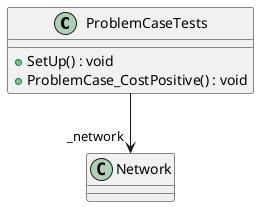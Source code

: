 @startuml
class ProblemCaseTests {
    + SetUp() : void
    + ProblemCase_CostPositive() : void
}
ProblemCaseTests --> "_network" Network
@enduml
